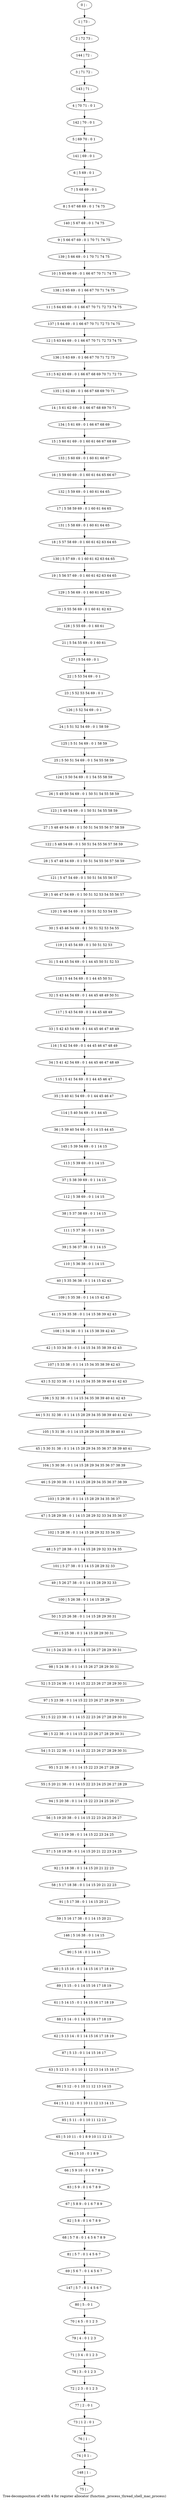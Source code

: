 digraph G {
graph [label="Tree-decomposition of width 4 for register allocator (function _process_thread_shell_mac_process)"]
0[label="0 | : "];
1[label="1 | 73 : "];
2[label="2 | 72 73 : "];
3[label="3 | 71 72 : "];
4[label="4 | 70 71 : 0 1 "];
5[label="5 | 69 70 : 0 1 "];
6[label="6 | 5 69 : 0 1 "];
7[label="7 | 5 68 69 : 0 1 "];
8[label="8 | 5 67 68 69 : 0 1 74 75 "];
9[label="9 | 5 66 67 69 : 0 1 70 71 74 75 "];
10[label="10 | 5 65 66 69 : 0 1 66 67 70 71 74 75 "];
11[label="11 | 5 64 65 69 : 0 1 66 67 70 71 72 73 74 75 "];
12[label="12 | 5 63 64 69 : 0 1 66 67 70 71 72 73 74 75 "];
13[label="13 | 5 62 63 69 : 0 1 66 67 68 69 70 71 72 73 "];
14[label="14 | 5 61 62 69 : 0 1 66 67 68 69 70 71 "];
15[label="15 | 5 60 61 69 : 0 1 60 61 66 67 68 69 "];
16[label="16 | 5 59 60 69 : 0 1 60 61 64 65 66 67 "];
17[label="17 | 5 58 59 69 : 0 1 60 61 64 65 "];
18[label="18 | 5 57 58 69 : 0 1 60 61 62 63 64 65 "];
19[label="19 | 5 56 57 69 : 0 1 60 61 62 63 64 65 "];
20[label="20 | 5 55 56 69 : 0 1 60 61 62 63 "];
21[label="21 | 5 54 55 69 : 0 1 60 61 "];
22[label="22 | 5 53 54 69 : 0 1 "];
23[label="23 | 5 52 53 54 69 : 0 1 "];
24[label="24 | 5 51 52 54 69 : 0 1 58 59 "];
25[label="25 | 5 50 51 54 69 : 0 1 54 55 58 59 "];
26[label="26 | 5 49 50 54 69 : 0 1 50 51 54 55 58 59 "];
27[label="27 | 5 48 49 54 69 : 0 1 50 51 54 55 56 57 58 59 "];
28[label="28 | 5 47 48 54 69 : 0 1 50 51 54 55 56 57 58 59 "];
29[label="29 | 5 46 47 54 69 : 0 1 50 51 52 53 54 55 56 57 "];
30[label="30 | 5 45 46 54 69 : 0 1 50 51 52 53 54 55 "];
31[label="31 | 5 44 45 54 69 : 0 1 44 45 50 51 52 53 "];
32[label="32 | 5 43 44 54 69 : 0 1 44 45 48 49 50 51 "];
33[label="33 | 5 42 43 54 69 : 0 1 44 45 46 47 48 49 "];
34[label="34 | 5 41 42 54 69 : 0 1 44 45 46 47 48 49 "];
35[label="35 | 5 40 41 54 69 : 0 1 44 45 46 47 "];
36[label="36 | 5 39 40 54 69 : 0 1 14 15 44 45 "];
37[label="37 | 5 38 39 69 : 0 1 14 15 "];
38[label="38 | 5 37 38 69 : 0 1 14 15 "];
39[label="39 | 5 36 37 38 : 0 1 14 15 "];
40[label="40 | 5 35 36 38 : 0 1 14 15 42 43 "];
41[label="41 | 5 34 35 38 : 0 1 14 15 38 39 42 43 "];
42[label="42 | 5 33 34 38 : 0 1 14 15 34 35 38 39 42 43 "];
43[label="43 | 5 32 33 38 : 0 1 14 15 34 35 38 39 40 41 42 43 "];
44[label="44 | 5 31 32 38 : 0 1 14 15 28 29 34 35 38 39 40 41 42 43 "];
45[label="45 | 5 30 31 38 : 0 1 14 15 28 29 34 35 36 37 38 39 40 41 "];
46[label="46 | 5 29 30 38 : 0 1 14 15 28 29 34 35 36 37 38 39 "];
47[label="47 | 5 28 29 38 : 0 1 14 15 28 29 32 33 34 35 36 37 "];
48[label="48 | 5 27 28 38 : 0 1 14 15 28 29 32 33 34 35 "];
49[label="49 | 5 26 27 38 : 0 1 14 15 28 29 32 33 "];
50[label="50 | 5 25 26 38 : 0 1 14 15 28 29 30 31 "];
51[label="51 | 5 24 25 38 : 0 1 14 15 26 27 28 29 30 31 "];
52[label="52 | 5 23 24 38 : 0 1 14 15 22 23 26 27 28 29 30 31 "];
53[label="53 | 5 22 23 38 : 0 1 14 15 22 23 26 27 28 29 30 31 "];
54[label="54 | 5 21 22 38 : 0 1 14 15 22 23 26 27 28 29 30 31 "];
55[label="55 | 5 20 21 38 : 0 1 14 15 22 23 24 25 26 27 28 29 "];
56[label="56 | 5 19 20 38 : 0 1 14 15 22 23 24 25 26 27 "];
57[label="57 | 5 18 19 38 : 0 1 14 15 20 21 22 23 24 25 "];
58[label="58 | 5 17 18 38 : 0 1 14 15 20 21 22 23 "];
59[label="59 | 5 16 17 38 : 0 1 14 15 20 21 "];
60[label="60 | 5 15 16 : 0 1 14 15 16 17 18 19 "];
61[label="61 | 5 14 15 : 0 1 14 15 16 17 18 19 "];
62[label="62 | 5 13 14 : 0 1 14 15 16 17 18 19 "];
63[label="63 | 5 12 13 : 0 1 10 11 12 13 14 15 16 17 "];
64[label="64 | 5 11 12 : 0 1 10 11 12 13 14 15 "];
65[label="65 | 5 10 11 : 0 1 8 9 10 11 12 13 "];
66[label="66 | 5 9 10 : 0 1 6 7 8 9 "];
67[label="67 | 5 8 9 : 0 1 6 7 8 9 "];
68[label="68 | 5 7 8 : 0 1 4 5 6 7 8 9 "];
69[label="69 | 5 6 7 : 0 1 4 5 6 7 "];
70[label="70 | 4 5 : 0 1 2 3 "];
71[label="71 | 3 4 : 0 1 2 3 "];
72[label="72 | 2 3 : 0 1 2 3 "];
73[label="73 | 1 2 : 0 1 "];
74[label="74 | 0 1 : "];
75[label="75 | : "];
76[label="76 | 1 : "];
77[label="77 | 2 : 0 1 "];
78[label="78 | 3 : 0 1 2 3 "];
79[label="79 | 4 : 0 1 2 3 "];
80[label="80 | 5 : 0 1 "];
81[label="81 | 5 7 : 0 1 4 5 6 7 "];
82[label="82 | 5 8 : 0 1 6 7 8 9 "];
83[label="83 | 5 9 : 0 1 6 7 8 9 "];
84[label="84 | 5 10 : 0 1 8 9 "];
85[label="85 | 5 11 : 0 1 10 11 12 13 "];
86[label="86 | 5 12 : 0 1 10 11 12 13 14 15 "];
87[label="87 | 5 13 : 0 1 14 15 16 17 "];
88[label="88 | 5 14 : 0 1 14 15 16 17 18 19 "];
89[label="89 | 5 15 : 0 1 14 15 16 17 18 19 "];
90[label="90 | 5 16 : 0 1 14 15 "];
91[label="91 | 5 17 38 : 0 1 14 15 20 21 "];
92[label="92 | 5 18 38 : 0 1 14 15 20 21 22 23 "];
93[label="93 | 5 19 38 : 0 1 14 15 22 23 24 25 "];
94[label="94 | 5 20 38 : 0 1 14 15 22 23 24 25 26 27 "];
95[label="95 | 5 21 38 : 0 1 14 15 22 23 26 27 28 29 "];
96[label="96 | 5 22 38 : 0 1 14 15 22 23 26 27 28 29 30 31 "];
97[label="97 | 5 23 38 : 0 1 14 15 22 23 26 27 28 29 30 31 "];
98[label="98 | 5 24 38 : 0 1 14 15 26 27 28 29 30 31 "];
99[label="99 | 5 25 38 : 0 1 14 15 28 29 30 31 "];
100[label="100 | 5 26 38 : 0 1 14 15 28 29 "];
101[label="101 | 5 27 38 : 0 1 14 15 28 29 32 33 "];
102[label="102 | 5 28 38 : 0 1 14 15 28 29 32 33 34 35 "];
103[label="103 | 5 29 38 : 0 1 14 15 28 29 34 35 36 37 "];
104[label="104 | 5 30 38 : 0 1 14 15 28 29 34 35 36 37 38 39 "];
105[label="105 | 5 31 38 : 0 1 14 15 28 29 34 35 38 39 40 41 "];
106[label="106 | 5 32 38 : 0 1 14 15 34 35 38 39 40 41 42 43 "];
107[label="107 | 5 33 38 : 0 1 14 15 34 35 38 39 42 43 "];
108[label="108 | 5 34 38 : 0 1 14 15 38 39 42 43 "];
109[label="109 | 5 35 38 : 0 1 14 15 42 43 "];
110[label="110 | 5 36 38 : 0 1 14 15 "];
111[label="111 | 5 37 38 : 0 1 14 15 "];
112[label="112 | 5 38 69 : 0 1 14 15 "];
113[label="113 | 5 39 69 : 0 1 14 15 "];
114[label="114 | 5 40 54 69 : 0 1 44 45 "];
115[label="115 | 5 41 54 69 : 0 1 44 45 46 47 "];
116[label="116 | 5 42 54 69 : 0 1 44 45 46 47 48 49 "];
117[label="117 | 5 43 54 69 : 0 1 44 45 48 49 "];
118[label="118 | 5 44 54 69 : 0 1 44 45 50 51 "];
119[label="119 | 5 45 54 69 : 0 1 50 51 52 53 "];
120[label="120 | 5 46 54 69 : 0 1 50 51 52 53 54 55 "];
121[label="121 | 5 47 54 69 : 0 1 50 51 54 55 56 57 "];
122[label="122 | 5 48 54 69 : 0 1 50 51 54 55 56 57 58 59 "];
123[label="123 | 5 49 54 69 : 0 1 50 51 54 55 58 59 "];
124[label="124 | 5 50 54 69 : 0 1 54 55 58 59 "];
125[label="125 | 5 51 54 69 : 0 1 58 59 "];
126[label="126 | 5 52 54 69 : 0 1 "];
127[label="127 | 5 54 69 : 0 1 "];
128[label="128 | 5 55 69 : 0 1 60 61 "];
129[label="129 | 5 56 69 : 0 1 60 61 62 63 "];
130[label="130 | 5 57 69 : 0 1 60 61 62 63 64 65 "];
131[label="131 | 5 58 69 : 0 1 60 61 64 65 "];
132[label="132 | 5 59 69 : 0 1 60 61 64 65 "];
133[label="133 | 5 60 69 : 0 1 60 61 66 67 "];
134[label="134 | 5 61 69 : 0 1 66 67 68 69 "];
135[label="135 | 5 62 69 : 0 1 66 67 68 69 70 71 "];
136[label="136 | 5 63 69 : 0 1 66 67 70 71 72 73 "];
137[label="137 | 5 64 69 : 0 1 66 67 70 71 72 73 74 75 "];
138[label="138 | 5 65 69 : 0 1 66 67 70 71 74 75 "];
139[label="139 | 5 66 69 : 0 1 70 71 74 75 "];
140[label="140 | 5 67 69 : 0 1 74 75 "];
141[label="141 | 69 : 0 1 "];
142[label="142 | 70 : 0 1 "];
143[label="143 | 71 : "];
144[label="144 | 72 : "];
145[label="145 | 5 39 54 69 : 0 1 14 15 "];
146[label="146 | 5 16 38 : 0 1 14 15 "];
147[label="147 | 5 7 : 0 1 4 5 6 7 "];
148[label="148 | 1 : "];
0->1 ;
1->2 ;
6->7 ;
7->8 ;
22->23 ;
76->74 ;
73->76 ;
77->73 ;
72->77 ;
78->72 ;
71->78 ;
79->71 ;
70->79 ;
80->70 ;
81->69 ;
68->81 ;
82->68 ;
67->82 ;
83->67 ;
66->83 ;
84->66 ;
65->84 ;
85->65 ;
64->85 ;
86->64 ;
63->86 ;
87->63 ;
62->87 ;
88->62 ;
61->88 ;
89->61 ;
60->89 ;
90->60 ;
91->59 ;
58->91 ;
92->58 ;
57->92 ;
93->57 ;
56->93 ;
94->56 ;
55->94 ;
95->55 ;
54->95 ;
96->54 ;
53->96 ;
97->53 ;
52->97 ;
98->52 ;
51->98 ;
99->51 ;
50->99 ;
100->50 ;
49->100 ;
101->49 ;
48->101 ;
102->48 ;
47->102 ;
103->47 ;
46->103 ;
104->46 ;
45->104 ;
105->45 ;
44->105 ;
106->44 ;
43->106 ;
107->43 ;
42->107 ;
108->42 ;
41->108 ;
109->41 ;
40->109 ;
110->40 ;
39->110 ;
111->39 ;
38->111 ;
112->38 ;
37->112 ;
113->37 ;
114->36 ;
35->114 ;
115->35 ;
34->115 ;
116->34 ;
33->116 ;
117->33 ;
32->117 ;
118->32 ;
31->118 ;
119->31 ;
30->119 ;
120->30 ;
29->120 ;
121->29 ;
28->121 ;
122->28 ;
27->122 ;
123->27 ;
26->123 ;
124->26 ;
25->124 ;
125->25 ;
24->125 ;
126->24 ;
23->126 ;
127->22 ;
21->127 ;
128->21 ;
20->128 ;
129->20 ;
19->129 ;
130->19 ;
18->130 ;
131->18 ;
17->131 ;
132->17 ;
16->132 ;
133->16 ;
15->133 ;
134->15 ;
14->134 ;
135->14 ;
13->135 ;
136->13 ;
12->136 ;
137->12 ;
11->137 ;
138->11 ;
10->138 ;
139->10 ;
9->139 ;
140->9 ;
8->140 ;
141->6 ;
5->141 ;
142->5 ;
4->142 ;
143->4 ;
3->143 ;
144->3 ;
2->144 ;
145->113 ;
36->145 ;
146->90 ;
59->146 ;
147->80 ;
69->147 ;
148->75 ;
74->148 ;
}
